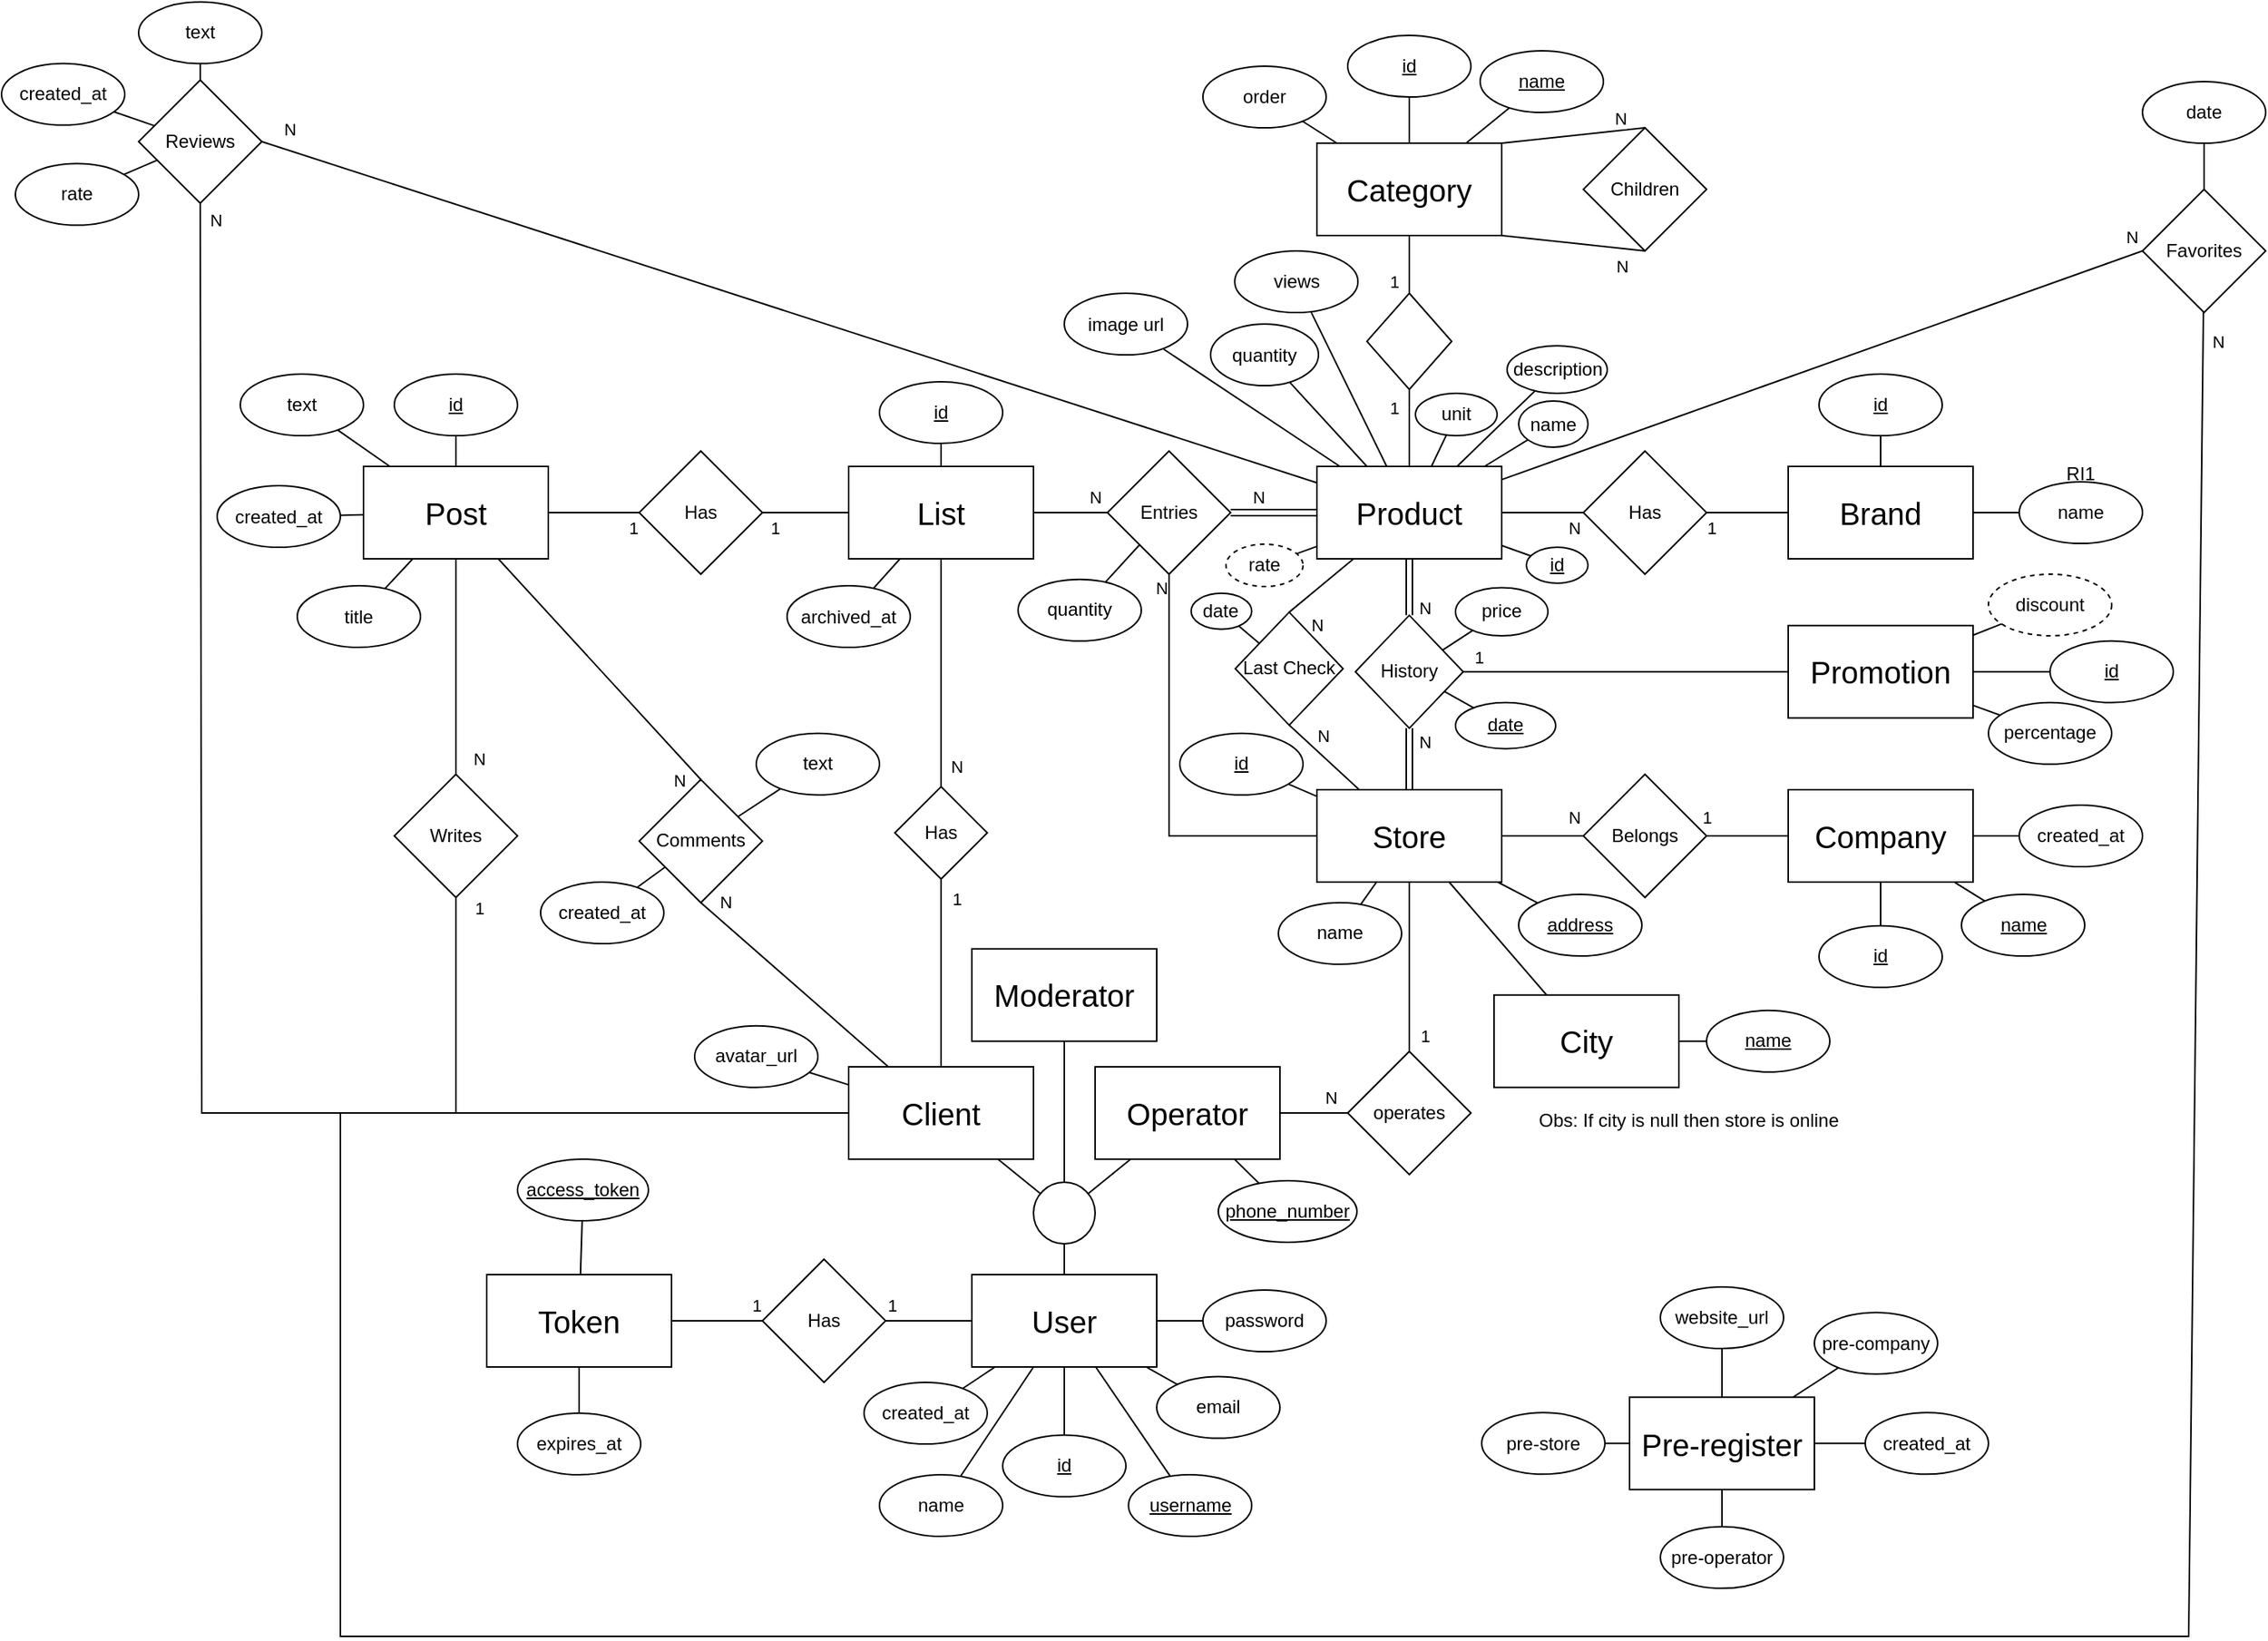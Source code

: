 <mxfile version="24.0.7" type="device">
  <diagram name="Página-1" id="526TE-2jP5vTqQstKqOC">
    <mxGraphModel dx="1932" dy="549" grid="1" gridSize="10" guides="1" tooltips="1" connect="1" arrows="1" fold="1" page="1" pageScale="1" pageWidth="827" pageHeight="1169" math="0" shadow="0">
      <root>
        <mxCell id="0" />
        <mxCell id="1" parent="0" />
        <mxCell id="-fhKCmuMDrOjXcrdq4xB-1" value="&lt;font style=&quot;font-size: 20px;&quot;&gt;Product&lt;/font&gt;" style="rounded=0;whiteSpace=wrap;html=1;" parent="1" vertex="1">
          <mxGeometry x="654" y="440" width="120" height="60" as="geometry" />
        </mxCell>
        <mxCell id="-fhKCmuMDrOjXcrdq4xB-2" value="&lt;u&gt;id&lt;/u&gt;" style="ellipse;whiteSpace=wrap;html=1;" parent="1" vertex="1">
          <mxGeometry x="790" y="492.52" width="40" height="23.31" as="geometry" />
        </mxCell>
        <mxCell id="-fhKCmuMDrOjXcrdq4xB-3" value="" style="endArrow=none;html=1;rounded=0;" parent="1" source="-fhKCmuMDrOjXcrdq4xB-1" target="-fhKCmuMDrOjXcrdq4xB-2" edge="1">
          <mxGeometry width="50" height="50" relative="1" as="geometry">
            <mxPoint x="747" y="490" as="sourcePoint" />
            <mxPoint x="797" y="440" as="targetPoint" />
          </mxGeometry>
        </mxCell>
        <mxCell id="-fhKCmuMDrOjXcrdq4xB-12" value="&lt;span style=&quot;font-size: 20px;&quot;&gt;Client&lt;/span&gt;" style="rounded=0;whiteSpace=wrap;html=1;" parent="1" vertex="1">
          <mxGeometry x="350" y="830" width="120" height="60" as="geometry" />
        </mxCell>
        <mxCell id="-fhKCmuMDrOjXcrdq4xB-13" value="&lt;u&gt;id&lt;/u&gt;" style="ellipse;whiteSpace=wrap;html=1;" parent="1" vertex="1">
          <mxGeometry x="450" y="1069.29" width="80" height="40" as="geometry" />
        </mxCell>
        <mxCell id="-fhKCmuMDrOjXcrdq4xB-14" value="" style="endArrow=none;html=1;rounded=0;" parent="1" source="-fhKCmuMDrOjXcrdq4xB-13" target="jjcyhBxNHtoWeeFB3hzC-1" edge="1">
          <mxGeometry width="50" height="50" relative="1" as="geometry">
            <mxPoint x="450" y="703.27" as="sourcePoint" />
            <mxPoint x="458.297" y="1143.27" as="targetPoint" />
          </mxGeometry>
        </mxCell>
        <mxCell id="-fhKCmuMDrOjXcrdq4xB-15" value="name" style="ellipse;whiteSpace=wrap;html=1;fontStyle=0" parent="1" vertex="1">
          <mxGeometry x="370" y="1095.0" width="80" height="40" as="geometry" />
        </mxCell>
        <mxCell id="-fhKCmuMDrOjXcrdq4xB-16" value="" style="endArrow=none;html=1;rounded=0;" parent="1" source="-fhKCmuMDrOjXcrdq4xB-15" target="jjcyhBxNHtoWeeFB3hzC-1" edge="1">
          <mxGeometry width="50" height="50" relative="1" as="geometry">
            <mxPoint x="149" y="916.36" as="sourcePoint" />
            <mxPoint x="280" y="1203.633" as="targetPoint" />
          </mxGeometry>
        </mxCell>
        <mxCell id="-fhKCmuMDrOjXcrdq4xB-17" value="password" style="ellipse;whiteSpace=wrap;html=1;" parent="1" vertex="1">
          <mxGeometry x="580" y="975" width="80" height="40" as="geometry" />
        </mxCell>
        <mxCell id="-fhKCmuMDrOjXcrdq4xB-18" value="" style="endArrow=none;html=1;rounded=0;" parent="1" source="-fhKCmuMDrOjXcrdq4xB-17" target="jjcyhBxNHtoWeeFB3hzC-1" edge="1">
          <mxGeometry width="50" height="50" relative="1" as="geometry">
            <mxPoint x="418" y="911" as="sourcePoint" />
            <mxPoint x="355" y="1086" as="targetPoint" />
          </mxGeometry>
        </mxCell>
        <mxCell id="-fhKCmuMDrOjXcrdq4xB-19" value="email" style="ellipse;whiteSpace=wrap;html=1;" parent="1" vertex="1">
          <mxGeometry x="550" y="1031.29" width="80" height="40" as="geometry" />
        </mxCell>
        <mxCell id="-fhKCmuMDrOjXcrdq4xB-20" value="" style="endArrow=none;html=1;rounded=0;" parent="1" source="jjcyhBxNHtoWeeFB3hzC-1" target="-fhKCmuMDrOjXcrdq4xB-19" edge="1">
          <mxGeometry width="50" height="50" relative="1" as="geometry">
            <mxPoint x="500" y="1145.997" as="sourcePoint" />
            <mxPoint x="520.402" y="1136.723" as="targetPoint" />
          </mxGeometry>
        </mxCell>
        <mxCell id="-fhKCmuMDrOjXcrdq4xB-21" value="" style="endArrow=none;html=1;rounded=0;" parent="1" source="-fhKCmuMDrOjXcrdq4xB-23" target="-fhKCmuMDrOjXcrdq4xB-12" edge="1">
          <mxGeometry width="50" height="50" relative="1" as="geometry">
            <mxPoint x="483.67" y="835" as="sourcePoint" />
            <mxPoint x="407.003" y="1135" as="targetPoint" />
          </mxGeometry>
        </mxCell>
        <mxCell id="-fhKCmuMDrOjXcrdq4xB-23" value="avatar_url" style="ellipse;whiteSpace=wrap;html=1;" parent="1" vertex="1">
          <mxGeometry x="250" y="803.37" width="80" height="40" as="geometry" />
        </mxCell>
        <mxCell id="-fhKCmuMDrOjXcrdq4xB-24" value="&lt;span style=&quot;font-size: 20px;&quot;&gt;List&lt;/span&gt;" style="rounded=0;whiteSpace=wrap;html=1;" parent="1" vertex="1">
          <mxGeometry x="350" y="440" width="120" height="60" as="geometry" />
        </mxCell>
        <mxCell id="-fhKCmuMDrOjXcrdq4xB-25" value="History" style="rhombus;whiteSpace=wrap;html=1;shadow=0;strokeColor=default;gradientColor=none;fillColor=default;fillStyle=auto;" parent="1" vertex="1">
          <mxGeometry x="679" y="536.68" width="70" height="73.37" as="geometry" />
        </mxCell>
        <mxCell id="-fhKCmuMDrOjXcrdq4xB-26" value="" style="endArrow=none;html=1;rounded=0;exitX=0.5;exitY=1;exitDx=0;exitDy=0;entryX=0.5;entryY=0;entryDx=0;entryDy=0;shape=link;" parent="1" source="-fhKCmuMDrOjXcrdq4xB-1" target="-fhKCmuMDrOjXcrdq4xB-25" edge="1">
          <mxGeometry width="50" height="50" relative="1" as="geometry">
            <mxPoint x="660" y="673.37" as="sourcePoint" />
            <mxPoint x="740" y="763.37" as="targetPoint" />
          </mxGeometry>
        </mxCell>
        <mxCell id="-fhKCmuMDrOjXcrdq4xB-29" value="N" style="edgeLabel;html=1;align=center;verticalAlign=middle;resizable=0;points=[];" parent="-fhKCmuMDrOjXcrdq4xB-26" vertex="1" connectable="0">
          <mxGeometry x="-0.317" y="-3" relative="1" as="geometry">
            <mxPoint x="13" y="19" as="offset" />
          </mxGeometry>
        </mxCell>
        <mxCell id="-fhKCmuMDrOjXcrdq4xB-32" value="1" style="endArrow=none;html=1;rounded=0;entryX=0.5;entryY=1;entryDx=0;entryDy=0;" parent="1" source="-fhKCmuMDrOjXcrdq4xB-12" target="-fhKCmuMDrOjXcrdq4xB-75" edge="1">
          <mxGeometry x="0.786" y="-10" width="50" height="50" relative="1" as="geometry">
            <mxPoint x="410" y="830" as="sourcePoint" />
            <mxPoint x="410" y="718.02" as="targetPoint" />
            <mxPoint as="offset" />
          </mxGeometry>
        </mxCell>
        <mxCell id="-fhKCmuMDrOjXcrdq4xB-34" value="" style="endArrow=none;html=1;rounded=0;strokeColor=default;exitX=0.5;exitY=0;exitDx=0;exitDy=0;entryX=0.5;entryY=1;entryDx=0;entryDy=0;" parent="1" source="-fhKCmuMDrOjXcrdq4xB-75" target="-fhKCmuMDrOjXcrdq4xB-24" edge="1">
          <mxGeometry width="50" height="50" relative="1" as="geometry">
            <mxPoint x="410" y="638.02" as="sourcePoint" />
            <mxPoint x="483" y="566.36" as="targetPoint" />
          </mxGeometry>
        </mxCell>
        <mxCell id="-fhKCmuMDrOjXcrdq4xB-35" value="N" style="edgeLabel;html=1;align=center;verticalAlign=middle;resizable=0;points=[];" parent="-fhKCmuMDrOjXcrdq4xB-34" vertex="1" connectable="0">
          <mxGeometry x="-0.017" y="-1" relative="1" as="geometry">
            <mxPoint x="9" y="60" as="offset" />
          </mxGeometry>
        </mxCell>
        <mxCell id="-fhKCmuMDrOjXcrdq4xB-36" value="Entries" style="rhombus;whiteSpace=wrap;html=1;" parent="1" vertex="1">
          <mxGeometry x="518" y="430" width="80" height="80" as="geometry" />
        </mxCell>
        <mxCell id="-fhKCmuMDrOjXcrdq4xB-41" value="" style="endArrow=none;html=1;rounded=0;shape=link;" parent="1" source="-fhKCmuMDrOjXcrdq4xB-1" target="-fhKCmuMDrOjXcrdq4xB-36" edge="1">
          <mxGeometry width="50" height="50" relative="1" as="geometry">
            <mxPoint x="480" y="250" as="sourcePoint" />
            <mxPoint x="520" y="250" as="targetPoint" />
          </mxGeometry>
        </mxCell>
        <mxCell id="-fhKCmuMDrOjXcrdq4xB-42" value="N" style="edgeLabel;html=1;align=center;verticalAlign=middle;resizable=0;points=[];" parent="-fhKCmuMDrOjXcrdq4xB-41" vertex="1" connectable="0">
          <mxGeometry x="-0.317" y="-3" relative="1" as="geometry">
            <mxPoint x="-19" y="-7" as="offset" />
          </mxGeometry>
        </mxCell>
        <mxCell id="-fhKCmuMDrOjXcrdq4xB-43" value="" style="endArrow=none;html=1;rounded=0;exitX=1;exitY=0.5;exitDx=0;exitDy=0;" parent="1" source="-fhKCmuMDrOjXcrdq4xB-24" target="-fhKCmuMDrOjXcrdq4xB-36" edge="1">
          <mxGeometry width="50" height="50" relative="1" as="geometry">
            <mxPoint x="410" y="440" as="sourcePoint" />
            <mxPoint x="420" y="330" as="targetPoint" />
          </mxGeometry>
        </mxCell>
        <mxCell id="-fhKCmuMDrOjXcrdq4xB-44" value="N" style="edgeLabel;html=1;align=center;verticalAlign=middle;resizable=0;points=[];" parent="-fhKCmuMDrOjXcrdq4xB-43" vertex="1" connectable="0">
          <mxGeometry x="-0.317" y="-3" relative="1" as="geometry">
            <mxPoint x="23" y="-13" as="offset" />
          </mxGeometry>
        </mxCell>
        <mxCell id="-fhKCmuMDrOjXcrdq4xB-47" value="&lt;font style=&quot;font-size: 20px;&quot;&gt;Store&lt;/font&gt;" style="rounded=0;whiteSpace=wrap;html=1;" parent="1" vertex="1">
          <mxGeometry x="654" y="650" width="120" height="60" as="geometry" />
        </mxCell>
        <mxCell id="-fhKCmuMDrOjXcrdq4xB-48" value="" style="endArrow=none;html=1;rounded=0;shape=link;entryX=0.5;entryY=1;entryDx=0;entryDy=0;exitX=0.5;exitY=0;exitDx=0;exitDy=0;" parent="1" source="-fhKCmuMDrOjXcrdq4xB-47" target="-fhKCmuMDrOjXcrdq4xB-25" edge="1">
          <mxGeometry width="50" height="50" relative="1" as="geometry">
            <mxPoint x="820" y="673.37" as="sourcePoint" />
            <mxPoint x="790" y="723.37" as="targetPoint" />
          </mxGeometry>
        </mxCell>
        <mxCell id="-fhKCmuMDrOjXcrdq4xB-49" value="N" style="edgeLabel;html=1;align=center;verticalAlign=middle;resizable=0;points=[];" parent="-fhKCmuMDrOjXcrdq4xB-48" vertex="1" connectable="0">
          <mxGeometry x="-0.017" y="-1" relative="1" as="geometry">
            <mxPoint x="9" y="-12" as="offset" />
          </mxGeometry>
        </mxCell>
        <mxCell id="-fhKCmuMDrOjXcrdq4xB-50" value="" style="endArrow=none;html=1;rounded=0;" parent="1" source="YiIuWlqVmYQCmq5VNe0C-8" target="-fhKCmuMDrOjXcrdq4xB-47" edge="1">
          <mxGeometry width="50" height="50" relative="1" as="geometry">
            <mxPoint x="619.994" y="678.377" as="sourcePoint" />
            <mxPoint x="670" y="743.37" as="targetPoint" />
          </mxGeometry>
        </mxCell>
        <mxCell id="-fhKCmuMDrOjXcrdq4xB-60" value="&lt;u&gt;id&lt;/u&gt;" style="ellipse;whiteSpace=wrap;html=1;" parent="1" vertex="1">
          <mxGeometry x="370" y="385" width="80" height="40" as="geometry" />
        </mxCell>
        <mxCell id="-fhKCmuMDrOjXcrdq4xB-61" value="" style="endArrow=none;html=1;rounded=0;" parent="1" source="-fhKCmuMDrOjXcrdq4xB-60" target="-fhKCmuMDrOjXcrdq4xB-24" edge="1">
          <mxGeometry width="50" height="50" relative="1" as="geometry">
            <mxPoint x="209" y="533" as="sourcePoint" />
            <mxPoint x="181" y="510" as="targetPoint" />
          </mxGeometry>
        </mxCell>
        <mxCell id="-fhKCmuMDrOjXcrdq4xB-75" value="Has" style="rhombus;whiteSpace=wrap;html=1;" parent="1" vertex="1">
          <mxGeometry x="380" y="648.02" width="60" height="60" as="geometry" />
        </mxCell>
        <mxCell id="-fhKCmuMDrOjXcrdq4xB-77" value="&lt;u&gt;date&lt;/u&gt;" style="ellipse;whiteSpace=wrap;html=1;" parent="1" vertex="1">
          <mxGeometry x="744" y="593.37" width="65" height="30" as="geometry" />
        </mxCell>
        <mxCell id="-fhKCmuMDrOjXcrdq4xB-78" value="" style="endArrow=none;html=1;rounded=0;" parent="1" source="-fhKCmuMDrOjXcrdq4xB-77" target="-fhKCmuMDrOjXcrdq4xB-25" edge="1">
          <mxGeometry width="50" height="50" relative="1" as="geometry">
            <mxPoint x="720" y="543.37" as="sourcePoint" />
            <mxPoint x="727" y="583.37" as="targetPoint" />
          </mxGeometry>
        </mxCell>
        <mxCell id="-fhKCmuMDrOjXcrdq4xB-79" value="" style="endArrow=none;html=1;rounded=0;" parent="1" source="-fhKCmuMDrOjXcrdq4xB-80" target="-fhKCmuMDrOjXcrdq4xB-25" edge="1">
          <mxGeometry width="50" height="50" relative="1" as="geometry">
            <mxPoint x="550" y="877.37" as="sourcePoint" />
            <mxPoint x="744" y="743.37" as="targetPoint" />
          </mxGeometry>
        </mxCell>
        <mxCell id="-fhKCmuMDrOjXcrdq4xB-80" value="price" style="ellipse;whiteSpace=wrap;html=1;" parent="1" vertex="1">
          <mxGeometry x="744" y="518.74" width="60" height="31.26" as="geometry" />
        </mxCell>
        <mxCell id="pdK5dS0LOdlDphh9CW6W-5" value="&lt;span&gt;username&lt;/span&gt;" style="ellipse;whiteSpace=wrap;html=1;fontStyle=4" parent="1" vertex="1">
          <mxGeometry x="531.68" y="1095" width="80" height="40" as="geometry" />
        </mxCell>
        <mxCell id="pdK5dS0LOdlDphh9CW6W-6" value="" style="endArrow=none;html=1;rounded=0;" parent="1" source="pdK5dS0LOdlDphh9CW6W-5" target="jjcyhBxNHtoWeeFB3hzC-1" edge="1">
          <mxGeometry width="50" height="50" relative="1" as="geometry">
            <mxPoint x="463" y="732.36" as="sourcePoint" />
            <mxPoint x="270" y="1106" as="targetPoint" />
          </mxGeometry>
        </mxCell>
        <mxCell id="pdK5dS0LOdlDphh9CW6W-9" value="description" style="ellipse;whiteSpace=wrap;html=1;" parent="1" vertex="1">
          <mxGeometry x="777.5" y="361.65" width="65" height="30.85" as="geometry" />
        </mxCell>
        <mxCell id="pdK5dS0LOdlDphh9CW6W-10" value="" style="endArrow=none;html=1;rounded=0;" parent="1" source="pdK5dS0LOdlDphh9CW6W-9" target="-fhKCmuMDrOjXcrdq4xB-1" edge="1">
          <mxGeometry width="50" height="50" relative="1" as="geometry">
            <mxPoint x="787" y="450" as="sourcePoint" />
            <mxPoint x="787" y="410" as="targetPoint" />
          </mxGeometry>
        </mxCell>
        <mxCell id="pdK5dS0LOdlDphh9CW6W-15" value="unit" style="ellipse;whiteSpace=wrap;html=1;" parent="1" vertex="1">
          <mxGeometry x="718" y="392.5" width="53" height="27.5" as="geometry" />
        </mxCell>
        <mxCell id="pdK5dS0LOdlDphh9CW6W-16" value="" style="endArrow=none;html=1;rounded=0;" parent="1" source="-fhKCmuMDrOjXcrdq4xB-1" target="pdK5dS0LOdlDphh9CW6W-15" edge="1">
          <mxGeometry width="50" height="50" relative="1" as="geometry">
            <mxPoint x="787" y="450" as="sourcePoint" />
            <mxPoint x="787" y="410" as="targetPoint" />
          </mxGeometry>
        </mxCell>
        <mxCell id="pdK5dS0LOdlDphh9CW6W-17" value="image url" style="ellipse;whiteSpace=wrap;html=1;" parent="1" vertex="1">
          <mxGeometry x="490" y="327.5" width="80" height="40" as="geometry" />
        </mxCell>
        <mxCell id="pdK5dS0LOdlDphh9CW6W-18" value="" style="endArrow=none;html=1;rounded=0;" parent="1" source="-fhKCmuMDrOjXcrdq4xB-1" target="pdK5dS0LOdlDphh9CW6W-17" edge="1">
          <mxGeometry width="50" height="50" relative="1" as="geometry">
            <mxPoint x="757" y="450" as="sourcePoint" />
            <mxPoint x="725" y="418" as="targetPoint" />
          </mxGeometry>
        </mxCell>
        <mxCell id="pdK5dS0LOdlDphh9CW6W-19" value="Has" style="rhombus;whiteSpace=wrap;html=1;" parent="1" vertex="1">
          <mxGeometry x="294" y="955" width="80" height="80" as="geometry" />
        </mxCell>
        <mxCell id="pdK5dS0LOdlDphh9CW6W-20" value="" style="endArrow=none;html=1;rounded=0;" parent="1" source="pdK5dS0LOdlDphh9CW6W-19" target="jjcyhBxNHtoWeeFB3hzC-1" edge="1">
          <mxGeometry width="50" height="50" relative="1" as="geometry">
            <mxPoint x="684" y="765" as="sourcePoint" />
            <mxPoint x="420" y="995" as="targetPoint" />
          </mxGeometry>
        </mxCell>
        <mxCell id="pdK5dS0LOdlDphh9CW6W-21" value="1" style="edgeLabel;html=1;align=center;verticalAlign=middle;resizable=0;points=[];" parent="pdK5dS0LOdlDphh9CW6W-20" vertex="1" connectable="0">
          <mxGeometry x="-0.317" y="-3" relative="1" as="geometry">
            <mxPoint x="-15" y="-13" as="offset" />
          </mxGeometry>
        </mxCell>
        <mxCell id="pdK5dS0LOdlDphh9CW6W-22" value="" style="endArrow=none;html=1;rounded=0;" parent="1" source="pdK5dS0LOdlDphh9CW6W-24" target="pdK5dS0LOdlDphh9CW6W-19" edge="1">
          <mxGeometry width="50" height="50" relative="1" as="geometry">
            <mxPoint x="294" y="255" as="sourcePoint" />
            <mxPoint x="304" y="405" as="targetPoint" />
          </mxGeometry>
        </mxCell>
        <mxCell id="pdK5dS0LOdlDphh9CW6W-23" value="1" style="edgeLabel;html=1;align=center;verticalAlign=middle;resizable=0;points=[];" parent="pdK5dS0LOdlDphh9CW6W-22" vertex="1" connectable="0">
          <mxGeometry x="-0.317" y="-3" relative="1" as="geometry">
            <mxPoint x="35" y="-13" as="offset" />
          </mxGeometry>
        </mxCell>
        <mxCell id="pdK5dS0LOdlDphh9CW6W-24" value="&lt;span style=&quot;font-size: 20px;&quot;&gt;Token&lt;/span&gt;" style="rounded=0;whiteSpace=wrap;html=1;" parent="1" vertex="1">
          <mxGeometry x="115" y="965" width="120" height="60" as="geometry" />
        </mxCell>
        <mxCell id="pdK5dS0LOdlDphh9CW6W-28" value="expires_at" style="ellipse;whiteSpace=wrap;html=1;" parent="1" vertex="1">
          <mxGeometry x="135" y="1055" width="80" height="40" as="geometry" />
        </mxCell>
        <mxCell id="pdK5dS0LOdlDphh9CW6W-29" value="" style="endArrow=none;html=1;rounded=0;" parent="1" source="pdK5dS0LOdlDphh9CW6W-24" target="pdK5dS0LOdlDphh9CW6W-28" edge="1">
          <mxGeometry width="50" height="50" relative="1" as="geometry">
            <mxPoint x="244" y="255" as="sourcePoint" />
            <mxPoint x="210" y="255" as="targetPoint" />
          </mxGeometry>
        </mxCell>
        <mxCell id="pdK5dS0LOdlDphh9CW6W-32" value="&lt;u&gt;access_token&lt;/u&gt;" style="ellipse;whiteSpace=wrap;html=1;" parent="1" vertex="1">
          <mxGeometry x="135" y="890" width="85" height="40" as="geometry" />
        </mxCell>
        <mxCell id="pdK5dS0LOdlDphh9CW6W-33" value="" style="endArrow=none;html=1;rounded=0;" parent="1" source="pdK5dS0LOdlDphh9CW6W-32" target="pdK5dS0LOdlDphh9CW6W-24" edge="1">
          <mxGeometry width="50" height="50" relative="1" as="geometry">
            <mxPoint x="175" y="935" as="sourcePoint" />
            <mxPoint x="304" y="195" as="targetPoint" />
          </mxGeometry>
        </mxCell>
        <mxCell id="pdK5dS0LOdlDphh9CW6W-34" value="created_at" style="ellipse;whiteSpace=wrap;html=1;" parent="1" vertex="1">
          <mxGeometry x="360" y="1035" width="80" height="40" as="geometry" />
        </mxCell>
        <mxCell id="pdK5dS0LOdlDphh9CW6W-35" value="" style="endArrow=none;html=1;rounded=0;" parent="1" source="pdK5dS0LOdlDphh9CW6W-34" target="jjcyhBxNHtoWeeFB3hzC-1" edge="1">
          <mxGeometry width="50" height="50" relative="1" as="geometry">
            <mxPoint x="420" y="605" as="sourcePoint" />
            <mxPoint x="450" y="1075" as="targetPoint" />
          </mxGeometry>
        </mxCell>
        <mxCell id="pdK5dS0LOdlDphh9CW6W-48" value="&lt;font style=&quot;font-size: 20px;&quot;&gt;Promotion&lt;/font&gt;" style="rounded=0;whiteSpace=wrap;html=1;" parent="1" vertex="1">
          <mxGeometry x="960" y="543.37" width="120" height="60" as="geometry" />
        </mxCell>
        <mxCell id="pdK5dS0LOdlDphh9CW6W-49" value="" style="endArrow=none;html=1;rounded=0;entryX=0;entryY=0.5;entryDx=0;entryDy=0;exitX=1;exitY=0.5;exitDx=0;exitDy=0;" parent="1" source="-fhKCmuMDrOjXcrdq4xB-25" target="pdK5dS0LOdlDphh9CW6W-48" edge="1">
          <mxGeometry width="50" height="50" relative="1" as="geometry">
            <mxPoint x="757" y="576.63" as="sourcePoint" />
            <mxPoint x="687" y="586.63" as="targetPoint" />
          </mxGeometry>
        </mxCell>
        <mxCell id="pdK5dS0LOdlDphh9CW6W-50" value="1" style="edgeLabel;html=1;align=center;verticalAlign=middle;resizable=0;points=[];" parent="pdK5dS0LOdlDphh9CW6W-49" vertex="1" connectable="0">
          <mxGeometry x="0.242" y="-2" relative="1" as="geometry">
            <mxPoint x="-121" y="-12" as="offset" />
          </mxGeometry>
        </mxCell>
        <mxCell id="pdK5dS0LOdlDphh9CW6W-55" value="&lt;u&gt;id&lt;/u&gt;" style="ellipse;whiteSpace=wrap;html=1;" parent="1" vertex="1">
          <mxGeometry x="565" y="613.37" width="80" height="40" as="geometry" />
        </mxCell>
        <mxCell id="pdK5dS0LOdlDphh9CW6W-57" value="" style="endArrow=none;html=1;rounded=0;" parent="1" source="-fhKCmuMDrOjXcrdq4xB-47" target="pdK5dS0LOdlDphh9CW6W-55" edge="1">
          <mxGeometry width="50" height="50" relative="1" as="geometry">
            <mxPoint x="780" y="690" as="sourcePoint" />
            <mxPoint x="820" y="690" as="targetPoint" />
          </mxGeometry>
        </mxCell>
        <mxCell id="pdK5dS0LOdlDphh9CW6W-58" value="percentage" style="ellipse;whiteSpace=wrap;html=1;" parent="1" vertex="1">
          <mxGeometry x="1090" y="593.37" width="80" height="40" as="geometry" />
        </mxCell>
        <mxCell id="pdK5dS0LOdlDphh9CW6W-59" value="" style="endArrow=none;html=1;rounded=0;" parent="1" source="pdK5dS0LOdlDphh9CW6W-48" target="pdK5dS0LOdlDphh9CW6W-58" edge="1">
          <mxGeometry width="50" height="50" relative="1" as="geometry">
            <mxPoint x="1030" y="556.63" as="sourcePoint" />
            <mxPoint x="1030" y="516.63" as="targetPoint" />
          </mxGeometry>
        </mxCell>
        <mxCell id="5_vpQat-3BluKUmq6hPM-4" value="" style="rhombus;whiteSpace=wrap;html=1;" parent="1" vertex="1">
          <mxGeometry x="686.5" y="327.5" width="55" height="62.5" as="geometry" />
        </mxCell>
        <mxCell id="5_vpQat-3BluKUmq6hPM-5" value="" style="endArrow=none;html=1;rounded=0;entryX=0.5;entryY=1;entryDx=0;entryDy=0;exitX=0.5;exitY=0;exitDx=0;exitDy=0;" parent="1" source="-fhKCmuMDrOjXcrdq4xB-1" target="5_vpQat-3BluKUmq6hPM-4" edge="1">
          <mxGeometry width="50" height="50" relative="1" as="geometry">
            <mxPoint x="600" y="540" as="sourcePoint" />
            <mxPoint x="650" y="490" as="targetPoint" />
          </mxGeometry>
        </mxCell>
        <mxCell id="5_vpQat-3BluKUmq6hPM-7" value="1" style="edgeLabel;html=1;align=center;verticalAlign=middle;resizable=0;points=[];" parent="5_vpQat-3BluKUmq6hPM-5" vertex="1" connectable="0">
          <mxGeometry x="-0.057" y="-2" relative="1" as="geometry">
            <mxPoint x="-12" y="-15" as="offset" />
          </mxGeometry>
        </mxCell>
        <mxCell id="5_vpQat-3BluKUmq6hPM-8" value="&lt;span style=&quot;font-size: 20px;&quot;&gt;Category&lt;/span&gt;" style="rounded=0;whiteSpace=wrap;html=1;" parent="1" vertex="1">
          <mxGeometry x="654" y="230" width="120" height="60" as="geometry" />
        </mxCell>
        <mxCell id="5_vpQat-3BluKUmq6hPM-9" value="" style="endArrow=none;html=1;rounded=0;entryX=0.5;entryY=1;entryDx=0;entryDy=0;exitX=0.5;exitY=0;exitDx=0;exitDy=0;" parent="1" source="5_vpQat-3BluKUmq6hPM-4" target="5_vpQat-3BluKUmq6hPM-8" edge="1">
          <mxGeometry width="50" height="50" relative="1" as="geometry">
            <mxPoint x="720" y="450" as="sourcePoint" />
            <mxPoint x="720" y="370" as="targetPoint" />
          </mxGeometry>
        </mxCell>
        <mxCell id="5_vpQat-3BluKUmq6hPM-10" value="1" style="edgeLabel;html=1;align=center;verticalAlign=middle;resizable=0;points=[];" parent="5_vpQat-3BluKUmq6hPM-9" vertex="1" connectable="0">
          <mxGeometry x="-0.057" y="-2" relative="1" as="geometry">
            <mxPoint x="-12" y="10" as="offset" />
          </mxGeometry>
        </mxCell>
        <mxCell id="5_vpQat-3BluKUmq6hPM-11" value="&lt;span&gt;name&lt;/span&gt;" style="ellipse;whiteSpace=wrap;html=1;fontStyle=4" parent="1" vertex="1">
          <mxGeometry x="760" y="170" width="80" height="40" as="geometry" />
        </mxCell>
        <mxCell id="5_vpQat-3BluKUmq6hPM-12" value="" style="endArrow=none;html=1;rounded=0;" parent="1" source="5_vpQat-3BluKUmq6hPM-8" target="5_vpQat-3BluKUmq6hPM-11" edge="1">
          <mxGeometry width="50" height="50" relative="1" as="geometry">
            <mxPoint x="749" y="450" as="sourcePoint" />
            <mxPoint x="782" y="415" as="targetPoint" />
          </mxGeometry>
        </mxCell>
        <mxCell id="5_vpQat-3BluKUmq6hPM-15" value="discount" style="ellipse;whiteSpace=wrap;html=1;dashed=1;labelBackgroundColor=none;" parent="1" vertex="1">
          <mxGeometry x="1090" y="510" width="80" height="40" as="geometry" />
        </mxCell>
        <mxCell id="5_vpQat-3BluKUmq6hPM-16" value="" style="endArrow=none;html=1;rounded=0;" parent="1" source="pdK5dS0LOdlDphh9CW6W-48" target="5_vpQat-3BluKUmq6hPM-15" edge="1">
          <mxGeometry width="50" height="50" relative="1" as="geometry">
            <mxPoint x="1060" y="556.63" as="sourcePoint" />
            <mxPoint x="1089" y="533.63" as="targetPoint" />
          </mxGeometry>
        </mxCell>
        <mxCell id="5_vpQat-3BluKUmq6hPM-17" value="&lt;u&gt;id&lt;/u&gt;" style="ellipse;whiteSpace=wrap;html=1;" parent="1" vertex="1">
          <mxGeometry x="674" y="160" width="80" height="40" as="geometry" />
        </mxCell>
        <mxCell id="5_vpQat-3BluKUmq6hPM-18" value="order" style="ellipse;whiteSpace=wrap;html=1;" parent="1" vertex="1">
          <mxGeometry x="580" y="180" width="80" height="40" as="geometry" />
        </mxCell>
        <mxCell id="5_vpQat-3BluKUmq6hPM-19" value="Children" style="rhombus;whiteSpace=wrap;html=1;" parent="1" vertex="1">
          <mxGeometry x="827" y="220" width="80" height="80" as="geometry" />
        </mxCell>
        <mxCell id="5_vpQat-3BluKUmq6hPM-22" value="" style="endArrow=none;html=1;rounded=0;entryX=0.5;entryY=1;entryDx=0;entryDy=0;exitX=1;exitY=1;exitDx=0;exitDy=0;" parent="1" source="5_vpQat-3BluKUmq6hPM-8" target="5_vpQat-3BluKUmq6hPM-19" edge="1">
          <mxGeometry width="50" height="50" relative="1" as="geometry">
            <mxPoint x="780" y="480" as="sourcePoint" />
            <mxPoint x="837" y="480" as="targetPoint" />
          </mxGeometry>
        </mxCell>
        <mxCell id="5_vpQat-3BluKUmq6hPM-23" value="N" style="edgeLabel;html=1;align=center;verticalAlign=middle;resizable=0;points=[];" parent="5_vpQat-3BluKUmq6hPM-22" vertex="1" connectable="0">
          <mxGeometry x="0.242" y="-2" relative="1" as="geometry">
            <mxPoint x="20" y="12" as="offset" />
          </mxGeometry>
        </mxCell>
        <mxCell id="5_vpQat-3BluKUmq6hPM-26" value="" style="endArrow=none;html=1;rounded=0;" parent="1" source="5_vpQat-3BluKUmq6hPM-8" target="5_vpQat-3BluKUmq6hPM-17" edge="1">
          <mxGeometry width="50" height="50" relative="1" as="geometry">
            <mxPoint x="660" y="270" as="sourcePoint" />
            <mxPoint x="630" y="270" as="targetPoint" />
          </mxGeometry>
        </mxCell>
        <mxCell id="5_vpQat-3BluKUmq6hPM-27" value="" style="endArrow=none;html=1;rounded=0;" parent="1" source="5_vpQat-3BluKUmq6hPM-8" target="5_vpQat-3BluKUmq6hPM-18" edge="1">
          <mxGeometry width="50" height="50" relative="1" as="geometry">
            <mxPoint x="1010" y="290" as="sourcePoint" />
            <mxPoint x="993" y="216" as="targetPoint" />
          </mxGeometry>
        </mxCell>
        <mxCell id="5_vpQat-3BluKUmq6hPM-28" value="" style="endArrow=none;html=1;rounded=0;entryX=0.5;entryY=0;entryDx=0;entryDy=0;exitX=1;exitY=0;exitDx=0;exitDy=0;" parent="1" source="5_vpQat-3BluKUmq6hPM-8" target="5_vpQat-3BluKUmq6hPM-19" edge="1">
          <mxGeometry width="50" height="50" relative="1" as="geometry">
            <mxPoint x="780" y="300" as="sourcePoint" />
            <mxPoint x="837" y="270" as="targetPoint" />
          </mxGeometry>
        </mxCell>
        <mxCell id="5_vpQat-3BluKUmq6hPM-29" value="N" style="edgeLabel;html=1;align=center;verticalAlign=middle;resizable=0;points=[];" parent="5_vpQat-3BluKUmq6hPM-28" vertex="1" connectable="0">
          <mxGeometry x="0.242" y="-2" relative="1" as="geometry">
            <mxPoint x="19" y="-12" as="offset" />
          </mxGeometry>
        </mxCell>
        <mxCell id="5_vpQat-3BluKUmq6hPM-82" value="&lt;span style=&quot;font-size: 20px;&quot;&gt;Brand&lt;/span&gt;" style="rounded=0;whiteSpace=wrap;html=1;" parent="1" vertex="1">
          <mxGeometry x="960" y="440" width="120" height="60" as="geometry" />
        </mxCell>
        <mxCell id="5_vpQat-3BluKUmq6hPM-83" value="&lt;u&gt;id&lt;/u&gt;" style="ellipse;whiteSpace=wrap;html=1;" parent="1" vertex="1">
          <mxGeometry x="980" y="380" width="80" height="40" as="geometry" />
        </mxCell>
        <mxCell id="5_vpQat-3BluKUmq6hPM-84" value="" style="endArrow=none;html=1;rounded=0;" parent="1" source="5_vpQat-3BluKUmq6hPM-82" target="5_vpQat-3BluKUmq6hPM-83" edge="1">
          <mxGeometry width="50" height="50" relative="1" as="geometry">
            <mxPoint x="720" y="240" as="sourcePoint" />
            <mxPoint x="720" y="210" as="targetPoint" />
          </mxGeometry>
        </mxCell>
        <mxCell id="5_vpQat-3BluKUmq6hPM-85" value="&lt;span&gt;name&lt;/span&gt;" style="ellipse;whiteSpace=wrap;html=1;fontStyle=0" parent="1" vertex="1">
          <mxGeometry x="1110" y="450" width="80" height="40" as="geometry" />
        </mxCell>
        <mxCell id="5_vpQat-3BluKUmq6hPM-86" value="" style="endArrow=none;html=1;rounded=0;" parent="1" source="5_vpQat-3BluKUmq6hPM-85" target="5_vpQat-3BluKUmq6hPM-82" edge="1">
          <mxGeometry width="50" height="50" relative="1" as="geometry">
            <mxPoint x="660" y="270" as="sourcePoint" />
            <mxPoint x="630" y="270" as="targetPoint" />
          </mxGeometry>
        </mxCell>
        <mxCell id="5_vpQat-3BluKUmq6hPM-87" value="Has" style="rhombus;whiteSpace=wrap;html=1;" parent="1" vertex="1">
          <mxGeometry x="827" y="430" width="80" height="80" as="geometry" />
        </mxCell>
        <mxCell id="5_vpQat-3BluKUmq6hPM-88" value="1" style="endArrow=none;html=1;rounded=0;entryX=1;entryY=0.5;entryDx=0;entryDy=0;" parent="1" source="5_vpQat-3BluKUmq6hPM-82" target="5_vpQat-3BluKUmq6hPM-87" edge="1">
          <mxGeometry x="0.887" y="10" width="50" height="50" relative="1" as="geometry">
            <mxPoint x="570" y="410" as="sourcePoint" />
            <mxPoint x="620" y="360" as="targetPoint" />
            <mxPoint as="offset" />
          </mxGeometry>
        </mxCell>
        <mxCell id="5_vpQat-3BluKUmq6hPM-89" value="N" style="endArrow=none;html=1;rounded=0;entryX=0;entryY=0.5;entryDx=0;entryDy=0;" parent="1" source="-fhKCmuMDrOjXcrdq4xB-1" target="5_vpQat-3BluKUmq6hPM-87" edge="1">
          <mxGeometry x="0.754" y="-10" width="50" height="50" relative="1" as="geometry">
            <mxPoint x="453" y="300" as="sourcePoint" />
            <mxPoint x="530" y="380" as="targetPoint" />
            <mxPoint as="offset" />
          </mxGeometry>
        </mxCell>
        <mxCell id="5_vpQat-3BluKUmq6hPM-91" value="quantity" style="ellipse;whiteSpace=wrap;html=1;" parent="1" vertex="1">
          <mxGeometry x="585" y="347.5" width="70" height="40" as="geometry" />
        </mxCell>
        <mxCell id="5_vpQat-3BluKUmq6hPM-92" value="" style="endArrow=none;html=1;rounded=0;" parent="1" source="-fhKCmuMDrOjXcrdq4xB-1" target="5_vpQat-3BluKUmq6hPM-91" edge="1">
          <mxGeometry width="50" height="50" relative="1" as="geometry">
            <mxPoint x="780" y="457" as="sourcePoint" />
            <mxPoint x="798" y="450" as="targetPoint" />
          </mxGeometry>
        </mxCell>
        <mxCell id="RC9hor7PcypzpRkeTnEh-1" value="&lt;span style=&quot;font-size: 20px;&quot;&gt;Company&lt;/span&gt;" style="rounded=0;whiteSpace=wrap;html=1;" parent="1" vertex="1">
          <mxGeometry x="960" y="650" width="120" height="60" as="geometry" />
        </mxCell>
        <mxCell id="RC9hor7PcypzpRkeTnEh-3" value="Belongs" style="rhombus;whiteSpace=wrap;html=1;" parent="1" vertex="1">
          <mxGeometry x="827" y="640" width="80" height="80" as="geometry" />
        </mxCell>
        <mxCell id="RC9hor7PcypzpRkeTnEh-4" value="" style="endArrow=none;html=1;rounded=0;entryX=0;entryY=0.5;entryDx=0;entryDy=0;exitX=1;exitY=0.5;exitDx=0;exitDy=0;" parent="1" source="-fhKCmuMDrOjXcrdq4xB-47" target="RC9hor7PcypzpRkeTnEh-3" edge="1">
          <mxGeometry width="50" height="50" relative="1" as="geometry">
            <mxPoint x="750" y="660" as="sourcePoint" />
            <mxPoint x="800" y="610" as="targetPoint" />
          </mxGeometry>
        </mxCell>
        <mxCell id="RC9hor7PcypzpRkeTnEh-7" value="N" style="edgeLabel;html=1;align=center;verticalAlign=middle;resizable=0;points=[];" parent="RC9hor7PcypzpRkeTnEh-4" vertex="1" connectable="0">
          <mxGeometry x="0.546" relative="1" as="geometry">
            <mxPoint x="6" y="-12" as="offset" />
          </mxGeometry>
        </mxCell>
        <mxCell id="RC9hor7PcypzpRkeTnEh-5" value="" style="endArrow=none;html=1;rounded=0;entryX=0;entryY=0.5;entryDx=0;entryDy=0;exitX=1;exitY=0.5;exitDx=0;exitDy=0;" parent="1" source="RC9hor7PcypzpRkeTnEh-3" target="RC9hor7PcypzpRkeTnEh-1" edge="1">
          <mxGeometry width="50" height="50" relative="1" as="geometry">
            <mxPoint x="780" y="690" as="sourcePoint" />
            <mxPoint x="837" y="690" as="targetPoint" />
          </mxGeometry>
        </mxCell>
        <mxCell id="RC9hor7PcypzpRkeTnEh-6" value="1" style="edgeLabel;html=1;align=center;verticalAlign=middle;resizable=0;points=[];" parent="RC9hor7PcypzpRkeTnEh-5" vertex="1" connectable="0">
          <mxGeometry x="-0.274" y="1" relative="1" as="geometry">
            <mxPoint x="-19" y="-11" as="offset" />
          </mxGeometry>
        </mxCell>
        <mxCell id="RC9hor7PcypzpRkeTnEh-8" value="" style="endArrow=none;html=1;rounded=0;" parent="1" source="RC9hor7PcypzpRkeTnEh-9" target="RC9hor7PcypzpRkeTnEh-1" edge="1">
          <mxGeometry width="50" height="50" relative="1" as="geometry">
            <mxPoint x="662" y="733" as="sourcePoint" />
            <mxPoint x="810" y="700" as="targetPoint" />
          </mxGeometry>
        </mxCell>
        <mxCell id="RC9hor7PcypzpRkeTnEh-9" value="&lt;span&gt;name&lt;/span&gt;" style="ellipse;whiteSpace=wrap;html=1;fontStyle=4" parent="1" vertex="1">
          <mxGeometry x="1072.5" y="718.02" width="80" height="40" as="geometry" />
        </mxCell>
        <mxCell id="RC9hor7PcypzpRkeTnEh-10" value="" style="endArrow=none;html=1;rounded=0;" parent="1" source="uhPVzCZB9W1aO7es8jkz-5" target="-fhKCmuMDrOjXcrdq4xB-47" edge="1">
          <mxGeometry width="50" height="50" relative="1" as="geometry">
            <mxPoint x="871.94" y="777.782" as="sourcePoint" />
            <mxPoint x="930.0" y="834.673" as="targetPoint" />
          </mxGeometry>
        </mxCell>
        <mxCell id="RC9hor7PcypzpRkeTnEh-17" value="" style="endArrow=none;html=1;rounded=0;exitX=0.5;exitY=1;exitDx=0;exitDy=0;" parent="1" source="RC9hor7PcypzpRkeTnEh-18" edge="1">
          <mxGeometry width="50" height="50" relative="1" as="geometry">
            <mxPoint x="260" y="860" as="sourcePoint" />
            <mxPoint x="350" y="860" as="targetPoint" />
            <Array as="points">
              <mxPoint x="-70" y="860" />
            </Array>
          </mxGeometry>
        </mxCell>
        <mxCell id="RC9hor7PcypzpRkeTnEh-21" value="N" style="edgeLabel;html=1;align=center;verticalAlign=middle;resizable=0;points=[];" parent="RC9hor7PcypzpRkeTnEh-17" vertex="1" connectable="0">
          <mxGeometry x="-0.84" y="3" relative="1" as="geometry">
            <mxPoint x="7" y="-70" as="offset" />
          </mxGeometry>
        </mxCell>
        <mxCell id="RC9hor7PcypzpRkeTnEh-18" value="Reviews" style="rhombus;whiteSpace=wrap;html=1;" parent="1" vertex="1">
          <mxGeometry x="-111" y="189.0" width="80" height="80" as="geometry" />
        </mxCell>
        <mxCell id="RC9hor7PcypzpRkeTnEh-19" value="" style="endArrow=none;html=1;rounded=0;exitX=1;exitY=0.5;exitDx=0;exitDy=0;" parent="1" source="RC9hor7PcypzpRkeTnEh-18" target="-fhKCmuMDrOjXcrdq4xB-1" edge="1">
          <mxGeometry width="50" height="50" relative="1" as="geometry">
            <mxPoint x="290" y="570" as="sourcePoint" />
            <mxPoint x="350" y="260" as="targetPoint" />
            <Array as="points" />
          </mxGeometry>
        </mxCell>
        <mxCell id="RC9hor7PcypzpRkeTnEh-20" value="N" style="edgeLabel;html=1;align=center;verticalAlign=middle;resizable=0;points=[];" parent="RC9hor7PcypzpRkeTnEh-19" vertex="1" connectable="0">
          <mxGeometry x="-0.931" y="-2" relative="1" as="geometry">
            <mxPoint x="-5" y="-18" as="offset" />
          </mxGeometry>
        </mxCell>
        <mxCell id="RC9hor7PcypzpRkeTnEh-22" value="" style="endArrow=none;html=1;rounded=0;" parent="1" source="RC9hor7PcypzpRkeTnEh-18" target="RC9hor7PcypzpRkeTnEh-24" edge="1">
          <mxGeometry width="50" height="50" relative="1" as="geometry">
            <mxPoint x="29" y="373.29" as="sourcePoint" />
            <mxPoint x="29" y="313.29" as="targetPoint" />
          </mxGeometry>
        </mxCell>
        <mxCell id="RC9hor7PcypzpRkeTnEh-24" value="created_at" style="ellipse;whiteSpace=wrap;html=1;" parent="1" vertex="1">
          <mxGeometry x="-200" y="178.29" width="80" height="40" as="geometry" />
        </mxCell>
        <mxCell id="RC9hor7PcypzpRkeTnEh-28" value="rate" style="ellipse;whiteSpace=wrap;html=1;" parent="1" vertex="1">
          <mxGeometry x="-191" y="243.29" width="80" height="40" as="geometry" />
        </mxCell>
        <mxCell id="RC9hor7PcypzpRkeTnEh-29" value="" style="endArrow=none;html=1;rounded=0;" parent="1" source="RC9hor7PcypzpRkeTnEh-18" target="RC9hor7PcypzpRkeTnEh-28" edge="1">
          <mxGeometry width="50" height="50" relative="1" as="geometry">
            <mxPoint x="-28.143" y="436.66" as="sourcePoint" />
            <mxPoint x="-61" y="406.66" as="targetPoint" />
          </mxGeometry>
        </mxCell>
        <mxCell id="RC9hor7PcypzpRkeTnEh-31" value="text" style="ellipse;whiteSpace=wrap;html=1;" parent="1" vertex="1">
          <mxGeometry x="-111" y="138.29" width="80" height="40" as="geometry" />
        </mxCell>
        <mxCell id="RC9hor7PcypzpRkeTnEh-32" value="" style="endArrow=none;html=1;rounded=0;" parent="1" source="RC9hor7PcypzpRkeTnEh-18" target="RC9hor7PcypzpRkeTnEh-31" edge="1">
          <mxGeometry width="50" height="50" relative="1" as="geometry">
            <mxPoint x="183" y="256.66" as="sourcePoint" />
            <mxPoint x="210" y="212.66" as="targetPoint" />
          </mxGeometry>
        </mxCell>
        <mxCell id="RC9hor7PcypzpRkeTnEh-33" value="rate" style="ellipse;whiteSpace=wrap;html=1;dashed=1;" parent="1" vertex="1">
          <mxGeometry x="595" y="490.52" width="50" height="27.48" as="geometry" />
        </mxCell>
        <mxCell id="RC9hor7PcypzpRkeTnEh-35" value="" style="endArrow=none;html=1;rounded=0;" parent="1" source="-fhKCmuMDrOjXcrdq4xB-1" target="RC9hor7PcypzpRkeTnEh-33" edge="1">
          <mxGeometry width="50" height="50" relative="1" as="geometry">
            <mxPoint x="748" y="450" as="sourcePoint" />
            <mxPoint x="780" y="416" as="targetPoint" />
          </mxGeometry>
        </mxCell>
        <mxCell id="YiIuWlqVmYQCmq5VNe0C-3" value="Favorites" style="rhombus;whiteSpace=wrap;html=1;" parent="1" vertex="1">
          <mxGeometry x="1190" y="260" width="80" height="80" as="geometry" />
        </mxCell>
        <mxCell id="YiIuWlqVmYQCmq5VNe0C-6" value="" style="endArrow=none;html=1;rounded=0;exitX=0;exitY=0.5;exitDx=0;exitDy=0;" parent="1" source="YiIuWlqVmYQCmq5VNe0C-3" target="-fhKCmuMDrOjXcrdq4xB-1" edge="1">
          <mxGeometry width="50" height="50" relative="1" as="geometry">
            <mxPoint x="438" y="840" as="sourcePoint" />
            <mxPoint x="590" y="550" as="targetPoint" />
          </mxGeometry>
        </mxCell>
        <mxCell id="YiIuWlqVmYQCmq5VNe0C-7" value="N" style="edgeLabel;html=1;align=center;verticalAlign=middle;resizable=0;points=[];" parent="YiIuWlqVmYQCmq5VNe0C-6" vertex="1" connectable="0">
          <mxGeometry x="0.513" relative="1" as="geometry">
            <mxPoint x="307" y="-122" as="offset" />
          </mxGeometry>
        </mxCell>
        <mxCell id="YiIuWlqVmYQCmq5VNe0C-8" value="address" style="ellipse;whiteSpace=wrap;html=1;fontStyle=4" parent="1" vertex="1">
          <mxGeometry x="785" y="718.02" width="80" height="40" as="geometry" />
        </mxCell>
        <mxCell id="YiIuWlqVmYQCmq5VNe0C-12" value="RI1" style="text;html=1;align=center;verticalAlign=middle;whiteSpace=wrap;rounded=0;" parent="1" vertex="1">
          <mxGeometry x="1120" y="430" width="60" height="30" as="geometry" />
        </mxCell>
        <mxCell id="oqIuJ54cnwWjOgzkzi1r-1" value="created_at" style="ellipse;whiteSpace=wrap;html=1;" parent="1" vertex="1">
          <mxGeometry x="1110" y="660" width="80" height="40" as="geometry" />
        </mxCell>
        <mxCell id="oqIuJ54cnwWjOgzkzi1r-2" value="" style="endArrow=none;html=1;rounded=0;" parent="1" source="oqIuJ54cnwWjOgzkzi1r-1" target="RC9hor7PcypzpRkeTnEh-1" edge="1">
          <mxGeometry width="50" height="50" relative="1" as="geometry">
            <mxPoint x="850" y="700" as="sourcePoint" />
            <mxPoint x="900" y="650" as="targetPoint" />
          </mxGeometry>
        </mxCell>
        <mxCell id="oqIuJ54cnwWjOgzkzi1r-3" value="date" style="ellipse;whiteSpace=wrap;html=1;" parent="1" vertex="1">
          <mxGeometry x="1190" y="190" width="80" height="40" as="geometry" />
        </mxCell>
        <mxCell id="oqIuJ54cnwWjOgzkzi1r-4" value="" style="endArrow=none;html=1;rounded=0;" parent="1" source="YiIuWlqVmYQCmq5VNe0C-3" target="oqIuJ54cnwWjOgzkzi1r-3" edge="1">
          <mxGeometry width="50" height="50" relative="1" as="geometry">
            <mxPoint x="691" y="450" as="sourcePoint" />
            <mxPoint x="638" y="395" as="targetPoint" />
          </mxGeometry>
        </mxCell>
        <mxCell id="oqIuJ54cnwWjOgzkzi1r-5" value="&lt;font style=&quot;font-size: 20px;&quot;&gt;Post&lt;/font&gt;" style="rounded=0;whiteSpace=wrap;html=1;" parent="1" vertex="1">
          <mxGeometry x="35" y="440" width="120" height="60" as="geometry" />
        </mxCell>
        <mxCell id="oqIuJ54cnwWjOgzkzi1r-7" value="&lt;u&gt;id&lt;/u&gt;" style="ellipse;whiteSpace=wrap;html=1;" parent="1" vertex="1">
          <mxGeometry x="55" y="380" width="80" height="40" as="geometry" />
        </mxCell>
        <mxCell id="oqIuJ54cnwWjOgzkzi1r-8" value="" style="endArrow=none;html=1;rounded=0;" parent="1" source="oqIuJ54cnwWjOgzkzi1r-5" target="oqIuJ54cnwWjOgzkzi1r-7" edge="1">
          <mxGeometry width="50" height="50" relative="1" as="geometry">
            <mxPoint x="490" y="677.52" as="sourcePoint" />
            <mxPoint x="540" y="627.52" as="targetPoint" />
          </mxGeometry>
        </mxCell>
        <mxCell id="oqIuJ54cnwWjOgzkzi1r-11" value="" style="endArrow=none;html=1;rounded=0;" parent="1" source="oqIuJ54cnwWjOgzkzi1r-12" target="-fhKCmuMDrOjXcrdq4xB-36" edge="1">
          <mxGeometry width="50" height="50" relative="1" as="geometry">
            <mxPoint x="500" y="510" as="sourcePoint" />
            <mxPoint x="563" y="428" as="targetPoint" />
          </mxGeometry>
        </mxCell>
        <mxCell id="oqIuJ54cnwWjOgzkzi1r-12" value="quantity" style="ellipse;whiteSpace=wrap;html=1;" parent="1" vertex="1">
          <mxGeometry x="460" y="513.37" width="80" height="40" as="geometry" />
        </mxCell>
        <mxCell id="oqIuJ54cnwWjOgzkzi1r-13" value="&lt;span&gt;text&lt;/span&gt;" style="ellipse;whiteSpace=wrap;html=1;fontStyle=0" parent="1" vertex="1">
          <mxGeometry x="-45" y="380" width="80" height="40" as="geometry" />
        </mxCell>
        <mxCell id="oqIuJ54cnwWjOgzkzi1r-15" value="" style="endArrow=none;html=1;rounded=0;" parent="1" source="oqIuJ54cnwWjOgzkzi1r-13" target="oqIuJ54cnwWjOgzkzi1r-5" edge="1">
          <mxGeometry width="50" height="50" relative="1" as="geometry">
            <mxPoint x="385" y="747.52" as="sourcePoint" />
            <mxPoint x="592" y="635.52" as="targetPoint" />
          </mxGeometry>
        </mxCell>
        <mxCell id="oqIuJ54cnwWjOgzkzi1r-26" value="Writes" style="rhombus;whiteSpace=wrap;html=1;" parent="1" vertex="1">
          <mxGeometry x="55" y="640" width="80" height="80" as="geometry" />
        </mxCell>
        <mxCell id="oqIuJ54cnwWjOgzkzi1r-27" value="" style="endArrow=none;html=1;rounded=0;exitX=0.5;exitY=1;exitDx=0;exitDy=0;" parent="1" source="oqIuJ54cnwWjOgzkzi1r-26" target="-fhKCmuMDrOjXcrdq4xB-12" edge="1">
          <mxGeometry width="50" height="50" relative="1" as="geometry">
            <mxPoint x="270" y="980" as="sourcePoint" />
            <mxPoint x="350" y="860" as="targetPoint" />
            <Array as="points">
              <mxPoint x="95" y="860" />
            </Array>
          </mxGeometry>
        </mxCell>
        <mxCell id="oqIuJ54cnwWjOgzkzi1r-28" value="1" style="edgeLabel;html=1;align=center;verticalAlign=middle;resizable=0;points=[];" parent="oqIuJ54cnwWjOgzkzi1r-27" vertex="1" connectable="0">
          <mxGeometry x="-0.706" y="5" relative="1" as="geometry">
            <mxPoint x="10" y="-51" as="offset" />
          </mxGeometry>
        </mxCell>
        <mxCell id="oqIuJ54cnwWjOgzkzi1r-31" value="&lt;span&gt;title&lt;/span&gt;" style="ellipse;whiteSpace=wrap;html=1;fontStyle=0" parent="1" vertex="1">
          <mxGeometry x="-8" y="517.52" width="80" height="40" as="geometry" />
        </mxCell>
        <mxCell id="oqIuJ54cnwWjOgzkzi1r-32" value="" style="endArrow=none;html=1;rounded=0;" parent="1" source="oqIuJ54cnwWjOgzkzi1r-5" target="oqIuJ54cnwWjOgzkzi1r-31" edge="1">
          <mxGeometry width="50" height="50" relative="1" as="geometry">
            <mxPoint x="615" y="537.52" as="sourcePoint" />
            <mxPoint x="605" y="525.52" as="targetPoint" />
          </mxGeometry>
        </mxCell>
        <mxCell id="oqIuJ54cnwWjOgzkzi1r-36" value="" style="endArrow=none;html=1;rounded=0;" parent="1" source="oqIuJ54cnwWjOgzkzi1r-38" target="oqIuJ54cnwWjOgzkzi1r-5" edge="1">
          <mxGeometry width="50" height="50" relative="1" as="geometry">
            <mxPoint x="660" y="627.52" as="sourcePoint" />
            <mxPoint x="580" y="594.52" as="targetPoint" />
          </mxGeometry>
        </mxCell>
        <mxCell id="oqIuJ54cnwWjOgzkzi1r-38" value="created_at" style="ellipse;whiteSpace=wrap;html=1;fontStyle=0" parent="1" vertex="1">
          <mxGeometry x="-60" y="452.52" width="80" height="40" as="geometry" />
        </mxCell>
        <mxCell id="oqIuJ54cnwWjOgzkzi1r-43" value="N" style="endArrow=none;html=1;rounded=0;exitX=0.5;exitY=0;exitDx=0;exitDy=0;" parent="1" source="oqIuJ54cnwWjOgzkzi1r-26" target="oqIuJ54cnwWjOgzkzi1r-5" edge="1">
          <mxGeometry x="-0.855" y="-15" width="50" height="50" relative="1" as="geometry">
            <mxPoint x="228" y="703.37" as="sourcePoint" />
            <mxPoint x="190" y="503.37" as="targetPoint" />
            <mxPoint as="offset" />
          </mxGeometry>
        </mxCell>
        <mxCell id="oqIuJ54cnwWjOgzkzi1r-44" value="Has" style="rhombus;whiteSpace=wrap;html=1;" parent="1" vertex="1">
          <mxGeometry x="214" y="430" width="80" height="80" as="geometry" />
        </mxCell>
        <mxCell id="oqIuJ54cnwWjOgzkzi1r-46" value="" style="endArrow=none;html=1;rounded=0;" parent="1" source="oqIuJ54cnwWjOgzkzi1r-5" target="oqIuJ54cnwWjOgzkzi1r-44" edge="1">
          <mxGeometry width="50" height="50" relative="1" as="geometry">
            <mxPoint x="150" y="600" as="sourcePoint" />
            <mxPoint x="200" y="550" as="targetPoint" />
          </mxGeometry>
        </mxCell>
        <mxCell id="oqIuJ54cnwWjOgzkzi1r-49" value="1" style="edgeLabel;html=1;align=center;verticalAlign=middle;resizable=0;points=[];" parent="oqIuJ54cnwWjOgzkzi1r-46" vertex="1" connectable="0">
          <mxGeometry x="-0.002" y="2" relative="1" as="geometry">
            <mxPoint x="25" y="12" as="offset" />
          </mxGeometry>
        </mxCell>
        <mxCell id="oqIuJ54cnwWjOgzkzi1r-47" value="" style="endArrow=none;html=1;rounded=0;" parent="1" source="-fhKCmuMDrOjXcrdq4xB-24" target="oqIuJ54cnwWjOgzkzi1r-44" edge="1">
          <mxGeometry width="50" height="50" relative="1" as="geometry">
            <mxPoint x="165" y="482" as="sourcePoint" />
            <mxPoint x="225" y="481" as="targetPoint" />
          </mxGeometry>
        </mxCell>
        <mxCell id="oqIuJ54cnwWjOgzkzi1r-48" value="1" style="edgeLabel;html=1;align=center;verticalAlign=middle;resizable=0;points=[];" parent="oqIuJ54cnwWjOgzkzi1r-47" vertex="1" connectable="0">
          <mxGeometry x="0.143" y="2" relative="1" as="geometry">
            <mxPoint x="-16" y="8" as="offset" />
          </mxGeometry>
        </mxCell>
        <mxCell id="oqIuJ54cnwWjOgzkzi1r-50" value="Comments" style="rhombus;whiteSpace=wrap;html=1;" parent="1" vertex="1">
          <mxGeometry x="214" y="643.37" width="80" height="80" as="geometry" />
        </mxCell>
        <mxCell id="oqIuJ54cnwWjOgzkzi1r-51" value="&lt;span&gt;archived_at&lt;/span&gt;" style="ellipse;whiteSpace=wrap;html=1;fontStyle=0" parent="1" vertex="1">
          <mxGeometry x="310" y="517.52" width="80" height="40" as="geometry" />
        </mxCell>
        <mxCell id="oqIuJ54cnwWjOgzkzi1r-52" value="" style="endArrow=none;html=1;rounded=0;" parent="1" source="oqIuJ54cnwWjOgzkzi1r-51" target="-fhKCmuMDrOjXcrdq4xB-24" edge="1">
          <mxGeometry width="50" height="50" relative="1" as="geometry">
            <mxPoint x="510" y="690" as="sourcePoint" />
            <mxPoint x="560" y="640" as="targetPoint" />
          </mxGeometry>
        </mxCell>
        <mxCell id="oqIuJ54cnwWjOgzkzi1r-54" value="" style="endArrow=none;html=1;rounded=0;entryX=0.5;entryY=1;entryDx=0;entryDy=0;exitX=0;exitY=0.5;exitDx=0;exitDy=0;" parent="1" source="-fhKCmuMDrOjXcrdq4xB-47" target="-fhKCmuMDrOjXcrdq4xB-36" edge="1">
          <mxGeometry width="50" height="50" relative="1" as="geometry">
            <mxPoint x="560" y="680" as="sourcePoint" />
            <mxPoint x="610" y="630" as="targetPoint" />
            <Array as="points">
              <mxPoint x="558" y="680" />
            </Array>
          </mxGeometry>
        </mxCell>
        <mxCell id="oqIuJ54cnwWjOgzkzi1r-55" value="N" style="edgeLabel;html=1;align=center;verticalAlign=middle;resizable=0;points=[];" parent="1" vertex="1" connectable="0">
          <mxGeometry x="499.997" y="470" as="geometry">
            <mxPoint x="53" y="49" as="offset" />
          </mxGeometry>
        </mxCell>
        <mxCell id="oqIuJ54cnwWjOgzkzi1r-56" value="N" style="endArrow=none;html=1;rounded=0;exitX=0.5;exitY=0;exitDx=0;exitDy=0;" parent="1" source="oqIuJ54cnwWjOgzkzi1r-50" target="oqIuJ54cnwWjOgzkzi1r-5" edge="1">
          <mxGeometry x="-0.903" y="10" width="50" height="50" relative="1" as="geometry">
            <mxPoint x="240" y="690" as="sourcePoint" />
            <mxPoint x="290" y="640" as="targetPoint" />
            <mxPoint y="1" as="offset" />
          </mxGeometry>
        </mxCell>
        <mxCell id="oqIuJ54cnwWjOgzkzi1r-57" value="N" style="endArrow=none;html=1;rounded=0;exitX=0.5;exitY=1;exitDx=0;exitDy=0;" parent="1" source="oqIuJ54cnwWjOgzkzi1r-50" target="-fhKCmuMDrOjXcrdq4xB-12" edge="1">
          <mxGeometry x="-0.851" y="11" width="50" height="50" relative="1" as="geometry">
            <mxPoint x="264" y="653" as="sourcePoint" />
            <mxPoint x="375.747" y="830" as="targetPoint" />
            <mxPoint as="offset" />
          </mxGeometry>
        </mxCell>
        <mxCell id="oqIuJ54cnwWjOgzkzi1r-58" value="" style="endArrow=none;html=1;rounded=0;" parent="1" source="oqIuJ54cnwWjOgzkzi1r-59" target="oqIuJ54cnwWjOgzkzi1r-50" edge="1">
          <mxGeometry width="50" height="50" relative="1" as="geometry">
            <mxPoint x="320" y="660" as="sourcePoint" />
            <mxPoint x="290" y="680" as="targetPoint" />
          </mxGeometry>
        </mxCell>
        <mxCell id="oqIuJ54cnwWjOgzkzi1r-59" value="&lt;span&gt;text&lt;/span&gt;" style="ellipse;whiteSpace=wrap;html=1;fontStyle=0" parent="1" vertex="1">
          <mxGeometry x="290" y="613.37" width="80" height="40" as="geometry" />
        </mxCell>
        <mxCell id="oqIuJ54cnwWjOgzkzi1r-60" value="&lt;span&gt;created_at&lt;/span&gt;" style="ellipse;whiteSpace=wrap;html=1;fontStyle=0" parent="1" vertex="1">
          <mxGeometry x="150" y="710" width="80" height="40" as="geometry" />
        </mxCell>
        <mxCell id="oqIuJ54cnwWjOgzkzi1r-61" value="" style="endArrow=none;html=1;rounded=0;" parent="1" source="oqIuJ54cnwWjOgzkzi1r-60" target="oqIuJ54cnwWjOgzkzi1r-50" edge="1">
          <mxGeometry width="50" height="50" relative="1" as="geometry">
            <mxPoint x="316" y="659" as="sourcePoint" />
            <mxPoint x="288" y="677" as="targetPoint" />
          </mxGeometry>
        </mxCell>
        <mxCell id="_nvPLyYYapYxIfVlu-a7-1" value="name" style="ellipse;whiteSpace=wrap;html=1;" parent="1" vertex="1">
          <mxGeometry x="785" y="397.5" width="45" height="30" as="geometry" />
        </mxCell>
        <mxCell id="_nvPLyYYapYxIfVlu-a7-2" value="" style="endArrow=none;html=1;rounded=0;" parent="1" source="_nvPLyYYapYxIfVlu-a7-1" target="-fhKCmuMDrOjXcrdq4xB-1" edge="1">
          <mxGeometry width="50" height="50" relative="1" as="geometry">
            <mxPoint x="650" y="530" as="sourcePoint" />
            <mxPoint x="700" y="480" as="targetPoint" />
          </mxGeometry>
        </mxCell>
        <mxCell id="_nvPLyYYapYxIfVlu-a7-3" value="&lt;u&gt;id&lt;/u&gt;" style="ellipse;whiteSpace=wrap;html=1;" parent="1" vertex="1">
          <mxGeometry x="980" y="738.37" width="80" height="40" as="geometry" />
        </mxCell>
        <mxCell id="_nvPLyYYapYxIfVlu-a7-4" value="" style="endArrow=none;html=1;rounded=0;" parent="1" source="_nvPLyYYapYxIfVlu-a7-3" target="RC9hor7PcypzpRkeTnEh-1" edge="1">
          <mxGeometry width="50" height="50" relative="1" as="geometry">
            <mxPoint x="1120" y="690" as="sourcePoint" />
            <mxPoint x="1090" y="690" as="targetPoint" />
          </mxGeometry>
        </mxCell>
        <mxCell id="_nvPLyYYapYxIfVlu-a7-7" value="&lt;u&gt;id&lt;/u&gt;" style="ellipse;whiteSpace=wrap;html=1;" parent="1" vertex="1">
          <mxGeometry x="1130" y="553.37" width="80" height="40" as="geometry" />
        </mxCell>
        <mxCell id="_nvPLyYYapYxIfVlu-a7-8" value="" style="endArrow=none;html=1;rounded=0;" parent="1" source="pdK5dS0LOdlDphh9CW6W-48" target="_nvPLyYYapYxIfVlu-a7-7" edge="1">
          <mxGeometry width="50" height="50" relative="1" as="geometry">
            <mxPoint x="950" y="590" as="sourcePoint" />
            <mxPoint x="1000" y="540" as="targetPoint" />
          </mxGeometry>
        </mxCell>
        <mxCell id="_nvPLyYYapYxIfVlu-a7-9" value="N" style="endArrow=none;html=1;rounded=0;" parent="1" target="YiIuWlqVmYQCmq5VNe0C-3" edge="1">
          <mxGeometry x="0.984" y="-10" width="50" height="50" relative="1" as="geometry">
            <mxPoint x="20" y="860" as="sourcePoint" />
            <mxPoint x="1220" y="600" as="targetPoint" />
            <Array as="points">
              <mxPoint x="20" y="1200" />
              <mxPoint x="1220" y="1200" />
            </Array>
            <mxPoint as="offset" />
          </mxGeometry>
        </mxCell>
        <mxCell id="jjcyhBxNHtoWeeFB3hzC-1" value="&lt;span style=&quot;font-size: 20px;&quot;&gt;User&lt;/span&gt;" style="rounded=0;whiteSpace=wrap;html=1;" parent="1" vertex="1">
          <mxGeometry x="430" y="965" width="120" height="60" as="geometry" />
        </mxCell>
        <mxCell id="jjcyhBxNHtoWeeFB3hzC-2" value="&lt;span style=&quot;font-size: 20px;&quot;&gt;Operator&lt;/span&gt;" style="rounded=0;whiteSpace=wrap;html=1;" parent="1" vertex="1">
          <mxGeometry x="510" y="830" width="120" height="60" as="geometry" />
        </mxCell>
        <mxCell id="jjcyhBxNHtoWeeFB3hzC-8" value="" style="ellipse;whiteSpace=wrap;html=1;aspect=fixed;" parent="1" vertex="1">
          <mxGeometry x="470" y="905" width="40" height="40" as="geometry" />
        </mxCell>
        <mxCell id="jjcyhBxNHtoWeeFB3hzC-9" value="" style="endArrow=none;html=1;rounded=0;" parent="1" source="jjcyhBxNHtoWeeFB3hzC-1" target="jjcyhBxNHtoWeeFB3hzC-8" edge="1">
          <mxGeometry width="50" height="50" relative="1" as="geometry">
            <mxPoint x="550" y="1015" as="sourcePoint" />
            <mxPoint x="600" y="965" as="targetPoint" />
          </mxGeometry>
        </mxCell>
        <mxCell id="jjcyhBxNHtoWeeFB3hzC-10" value="" style="endArrow=none;html=1;rounded=0;" parent="1" source="jjcyhBxNHtoWeeFB3hzC-8" target="-fhKCmuMDrOjXcrdq4xB-12" edge="1">
          <mxGeometry width="50" height="50" relative="1" as="geometry">
            <mxPoint x="460" y="1010" as="sourcePoint" />
            <mxPoint x="436.923" y="890" as="targetPoint" />
          </mxGeometry>
        </mxCell>
        <mxCell id="jjcyhBxNHtoWeeFB3hzC-11" value="operates" style="rhombus;whiteSpace=wrap;html=1;" parent="1" vertex="1">
          <mxGeometry x="674" y="820" width="80" height="80" as="geometry" />
        </mxCell>
        <mxCell id="jjcyhBxNHtoWeeFB3hzC-12" value="" style="endArrow=none;html=1;rounded=0;" parent="1" source="jjcyhBxNHtoWeeFB3hzC-2" target="jjcyhBxNHtoWeeFB3hzC-11" edge="1">
          <mxGeometry width="50" height="50" relative="1" as="geometry">
            <mxPoint x="640" y="870" as="sourcePoint" />
            <mxPoint x="690" y="820" as="targetPoint" />
          </mxGeometry>
        </mxCell>
        <mxCell id="jjcyhBxNHtoWeeFB3hzC-13" value="N" style="edgeLabel;html=1;align=center;verticalAlign=middle;resizable=0;points=[];" parent="jjcyhBxNHtoWeeFB3hzC-12" vertex="1" connectable="0">
          <mxGeometry x="0.106" y="-2" relative="1" as="geometry">
            <mxPoint x="8" y="-12" as="offset" />
          </mxGeometry>
        </mxCell>
        <mxCell id="jjcyhBxNHtoWeeFB3hzC-14" value="" style="endArrow=none;html=1;rounded=0;" parent="1" source="jjcyhBxNHtoWeeFB3hzC-11" target="-fhKCmuMDrOjXcrdq4xB-47" edge="1">
          <mxGeometry width="50" height="50" relative="1" as="geometry">
            <mxPoint x="640" y="870" as="sourcePoint" />
            <mxPoint x="690" y="820" as="targetPoint" />
          </mxGeometry>
        </mxCell>
        <mxCell id="jjcyhBxNHtoWeeFB3hzC-15" value="1" style="edgeLabel;html=1;align=center;verticalAlign=middle;resizable=0;points=[];" parent="jjcyhBxNHtoWeeFB3hzC-14" vertex="1" connectable="0">
          <mxGeometry x="-0.752" y="-1" relative="1" as="geometry">
            <mxPoint x="9" y="3" as="offset" />
          </mxGeometry>
        </mxCell>
        <mxCell id="jjcyhBxNHtoWeeFB3hzC-17" value="" style="endArrow=none;html=1;rounded=0;" parent="1" source="jjcyhBxNHtoWeeFB3hzC-2" target="jjcyhBxNHtoWeeFB3hzC-8" edge="1">
          <mxGeometry width="50" height="50" relative="1" as="geometry">
            <mxPoint x="523.214" y="890" as="sourcePoint" />
            <mxPoint x="510" y="930" as="targetPoint" />
          </mxGeometry>
        </mxCell>
        <mxCell id="jjcyhBxNHtoWeeFB3hzC-19" value="views" style="ellipse;whiteSpace=wrap;html=1;" parent="1" vertex="1">
          <mxGeometry x="600.65" y="300" width="80" height="40" as="geometry" />
        </mxCell>
        <mxCell id="jjcyhBxNHtoWeeFB3hzC-20" value="" style="endArrow=none;html=1;rounded=0;" parent="1" source="-fhKCmuMDrOjXcrdq4xB-1" target="jjcyhBxNHtoWeeFB3hzC-19" edge="1">
          <mxGeometry width="50" height="50" relative="1" as="geometry">
            <mxPoint x="676" y="450" as="sourcePoint" />
            <mxPoint x="564" y="374" as="targetPoint" />
          </mxGeometry>
        </mxCell>
        <mxCell id="jjcyhBxNHtoWeeFB3hzC-35" value="&lt;span style=&quot;font-size: 20px;&quot;&gt;Pre-register&lt;/span&gt;" style="rounded=0;whiteSpace=wrap;html=1;" parent="1" vertex="1">
          <mxGeometry x="857" y="1044.63" width="120" height="60" as="geometry" />
        </mxCell>
        <mxCell id="jjcyhBxNHtoWeeFB3hzC-36" value="" style="endArrow=none;html=1;rounded=0;" parent="1" source="jjcyhBxNHtoWeeFB3hzC-2" target="jjcyhBxNHtoWeeFB3hzC-37" edge="1">
          <mxGeometry width="50" height="50" relative="1" as="geometry">
            <mxPoint x="670" y="920" as="sourcePoint" />
            <mxPoint x="620" y="920" as="targetPoint" />
          </mxGeometry>
        </mxCell>
        <mxCell id="jjcyhBxNHtoWeeFB3hzC-37" value="phone_number" style="ellipse;whiteSpace=wrap;html=1;fontStyle=4" parent="1" vertex="1">
          <mxGeometry x="590" y="904" width="90" height="40" as="geometry" />
        </mxCell>
        <mxCell id="jjcyhBxNHtoWeeFB3hzC-42" value="name" style="ellipse;whiteSpace=wrap;html=1;" parent="1" vertex="1">
          <mxGeometry x="629" y="723.37" width="80" height="40" as="geometry" />
        </mxCell>
        <mxCell id="jjcyhBxNHtoWeeFB3hzC-43" value="" style="endArrow=none;html=1;rounded=0;" parent="1" source="jjcyhBxNHtoWeeFB3hzC-42" target="-fhKCmuMDrOjXcrdq4xB-47" edge="1">
          <mxGeometry width="50" height="50" relative="1" as="geometry">
            <mxPoint x="631" y="727" as="sourcePoint" />
            <mxPoint x="660" y="715" as="targetPoint" />
          </mxGeometry>
        </mxCell>
        <mxCell id="jjcyhBxNHtoWeeFB3hzC-45" value="" style="endArrow=none;html=1;rounded=0;" parent="1" source="jjcyhBxNHtoWeeFB3hzC-35" target="jjcyhBxNHtoWeeFB3hzC-48" edge="1">
          <mxGeometry width="50" height="50" relative="1" as="geometry">
            <mxPoint x="548" y="1316.63" as="sourcePoint" />
            <mxPoint x="985.37" y="1127.806" as="targetPoint" />
          </mxGeometry>
        </mxCell>
        <mxCell id="jjcyhBxNHtoWeeFB3hzC-48" value="pre-operator" style="ellipse;whiteSpace=wrap;html=1;" parent="1" vertex="1">
          <mxGeometry x="877" y="1128.81" width="80" height="40" as="geometry" />
        </mxCell>
        <mxCell id="jjcyhBxNHtoWeeFB3hzC-49" value="pre-store" style="ellipse;whiteSpace=wrap;html=1;" parent="1" vertex="1">
          <mxGeometry x="761" y="1054.63" width="80" height="40" as="geometry" />
        </mxCell>
        <mxCell id="jjcyhBxNHtoWeeFB3hzC-50" value="" style="endArrow=none;html=1;rounded=0;" parent="1" source="jjcyhBxNHtoWeeFB3hzC-35" target="jjcyhBxNHtoWeeFB3hzC-49" edge="1">
          <mxGeometry width="50" height="50" relative="1" as="geometry">
            <mxPoint x="916" y="1114.63" as="sourcePoint" />
            <mxPoint x="904" y="1149.63" as="targetPoint" />
          </mxGeometry>
        </mxCell>
        <mxCell id="-H5vrHT6t-PaWXOeRSI3-1" value="Last Check" style="rhombus;whiteSpace=wrap;html=1;shadow=0;strokeColor=default;gradientColor=none;fillColor=default;fillStyle=auto;" parent="1" vertex="1">
          <mxGeometry x="601" y="534.68" width="70" height="73.36" as="geometry" />
        </mxCell>
        <mxCell id="-H5vrHT6t-PaWXOeRSI3-2" value="N" style="endArrow=none;html=1;rounded=0;exitX=0.5;exitY=0;exitDx=0;exitDy=0;" parent="1" source="-H5vrHT6t-PaWXOeRSI3-1" target="-fhKCmuMDrOjXcrdq4xB-1" edge="1">
          <mxGeometry x="-0.68" y="-18" width="50" height="50" relative="1" as="geometry">
            <mxPoint x="690" y="620" as="sourcePoint" />
            <mxPoint x="740" y="570" as="targetPoint" />
            <mxPoint as="offset" />
          </mxGeometry>
        </mxCell>
        <mxCell id="-H5vrHT6t-PaWXOeRSI3-3" value="N" style="endArrow=none;html=1;rounded=0;entryX=0.5;entryY=1;entryDx=0;entryDy=0;" parent="1" source="-fhKCmuMDrOjXcrdq4xB-47" target="-H5vrHT6t-PaWXOeRSI3-1" edge="1">
          <mxGeometry x="0.339" y="-10" width="50" height="50" relative="1" as="geometry">
            <mxPoint x="640" y="553" as="sourcePoint" />
            <mxPoint x="687" y="510" as="targetPoint" />
            <mxPoint as="offset" />
          </mxGeometry>
        </mxCell>
        <mxCell id="-H5vrHT6t-PaWXOeRSI3-6" value="&lt;span&gt;date&lt;/span&gt;" style="ellipse;whiteSpace=wrap;html=1;fontStyle=0" parent="1" vertex="1">
          <mxGeometry x="572.33" y="522.37" width="39.35" height="23.37" as="geometry" />
        </mxCell>
        <mxCell id="-H5vrHT6t-PaWXOeRSI3-9" value="" style="endArrow=none;html=1;rounded=0;" parent="1" source="-H5vrHT6t-PaWXOeRSI3-1" target="-H5vrHT6t-PaWXOeRSI3-6" edge="1">
          <mxGeometry width="50" height="50" relative="1" as="geometry">
            <mxPoint x="610" y="600" as="sourcePoint" />
            <mxPoint x="660" y="550" as="targetPoint" />
          </mxGeometry>
        </mxCell>
        <mxCell id="-H5vrHT6t-PaWXOeRSI3-10" value="created_at" style="ellipse;whiteSpace=wrap;html=1;" parent="1" vertex="1">
          <mxGeometry x="1010" y="1054.63" width="80" height="40" as="geometry" />
        </mxCell>
        <mxCell id="-H5vrHT6t-PaWXOeRSI3-11" value="" style="endArrow=none;html=1;rounded=0;" parent="1" source="jjcyhBxNHtoWeeFB3hzC-35" target="-H5vrHT6t-PaWXOeRSI3-10" edge="1">
          <mxGeometry width="50" height="50" relative="1" as="geometry">
            <mxPoint x="637" y="1014.63" as="sourcePoint" />
            <mxPoint x="687" y="964.63" as="targetPoint" />
          </mxGeometry>
        </mxCell>
        <mxCell id="-H5vrHT6t-PaWXOeRSI3-12" value="website_url" style="ellipse;whiteSpace=wrap;html=1;" parent="1" vertex="1">
          <mxGeometry x="877" y="973.0" width="80" height="40" as="geometry" />
        </mxCell>
        <mxCell id="-H5vrHT6t-PaWXOeRSI3-13" value="" style="endArrow=none;html=1;rounded=0;" parent="1" source="jjcyhBxNHtoWeeFB3hzC-35" target="-H5vrHT6t-PaWXOeRSI3-12" edge="1">
          <mxGeometry width="50" height="50" relative="1" as="geometry">
            <mxPoint x="637" y="989.63" as="sourcePoint" />
            <mxPoint x="687" y="939.63" as="targetPoint" />
          </mxGeometry>
        </mxCell>
        <mxCell id="-H5vrHT6t-PaWXOeRSI3-14" value="pre-company" style="ellipse;whiteSpace=wrap;html=1;" parent="1" vertex="1">
          <mxGeometry x="977" y="989.63" width="80" height="40" as="geometry" />
        </mxCell>
        <mxCell id="-H5vrHT6t-PaWXOeRSI3-15" value="" style="endArrow=none;html=1;rounded=0;" parent="1" source="jjcyhBxNHtoWeeFB3hzC-35" target="-H5vrHT6t-PaWXOeRSI3-14" edge="1">
          <mxGeometry width="50" height="50" relative="1" as="geometry">
            <mxPoint x="637" y="989.63" as="sourcePoint" />
            <mxPoint x="687" y="939.63" as="targetPoint" />
          </mxGeometry>
        </mxCell>
        <mxCell id="fR2QyvEqPAyAx7UVP7NP-1" value="&lt;span style=&quot;font-size: 20px;&quot;&gt;Moderator&lt;/span&gt;" style="rounded=0;whiteSpace=wrap;html=1;" parent="1" vertex="1">
          <mxGeometry x="430" y="753.37" width="120" height="60" as="geometry" />
        </mxCell>
        <mxCell id="fR2QyvEqPAyAx7UVP7NP-2" value="" style="endArrow=none;html=1;rounded=0;" parent="1" source="jjcyhBxNHtoWeeFB3hzC-8" target="fR2QyvEqPAyAx7UVP7NP-1" edge="1">
          <mxGeometry width="50" height="50" relative="1" as="geometry">
            <mxPoint x="484" y="922" as="sourcePoint" />
            <mxPoint x="457" y="900" as="targetPoint" />
          </mxGeometry>
        </mxCell>
        <mxCell id="uhPVzCZB9W1aO7es8jkz-5" value="&lt;span style=&quot;font-size: 20px;&quot;&gt;City&lt;/span&gt;" style="rounded=0;whiteSpace=wrap;html=1;" vertex="1" parent="1">
          <mxGeometry x="769" y="783.37" width="120" height="60" as="geometry" />
        </mxCell>
        <mxCell id="uhPVzCZB9W1aO7es8jkz-12" value="" style="endArrow=none;html=1;rounded=0;" edge="1" parent="1">
          <mxGeometry width="50" height="50" relative="1" as="geometry">
            <mxPoint x="896.808" y="793.053" as="sourcePoint" />
            <mxPoint x="896.808" y="793.053" as="targetPoint" />
          </mxGeometry>
        </mxCell>
        <mxCell id="uhPVzCZB9W1aO7es8jkz-13" value="name" style="ellipse;whiteSpace=wrap;html=1;fontStyle=4" vertex="1" parent="1">
          <mxGeometry x="907" y="793.37" width="80" height="40" as="geometry" />
        </mxCell>
        <mxCell id="uhPVzCZB9W1aO7es8jkz-14" value="" style="endArrow=none;html=1;rounded=0;" edge="1" parent="1" source="uhPVzCZB9W1aO7es8jkz-13" target="uhPVzCZB9W1aO7es8jkz-5">
          <mxGeometry width="50" height="50" relative="1" as="geometry">
            <mxPoint x="829" y="737" as="sourcePoint" />
            <mxPoint x="784" y="717" as="targetPoint" />
          </mxGeometry>
        </mxCell>
        <mxCell id="uhPVzCZB9W1aO7es8jkz-17" value="Obs: If city is null then store is online" style="text;html=1;align=center;verticalAlign=middle;resizable=0;points=[];autosize=1;strokeColor=none;fillColor=none;" vertex="1" parent="1">
          <mxGeometry x="785" y="850" width="220" height="30" as="geometry" />
        </mxCell>
      </root>
    </mxGraphModel>
  </diagram>
</mxfile>
